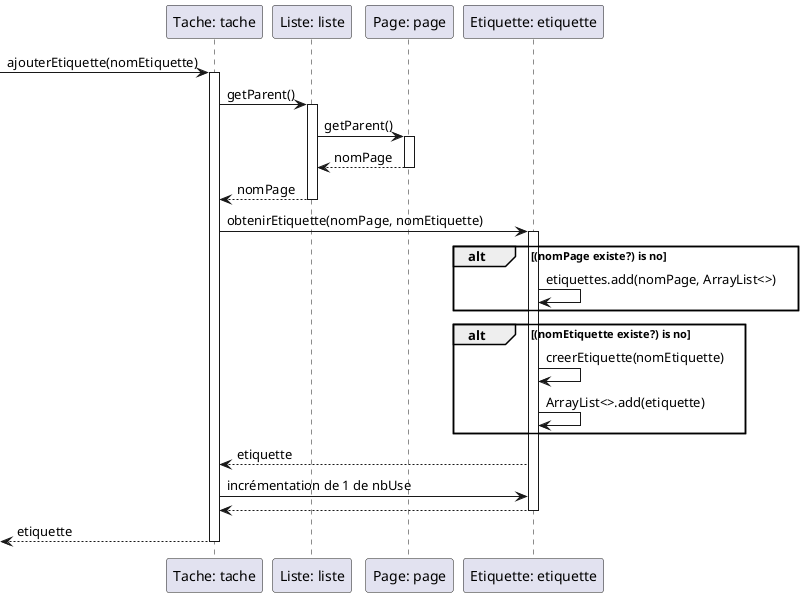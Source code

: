 @startuml
participant "Tache: tache" as T1
participant "Liste: liste" as L1
participant "Page: page" as P1
participant "Etiquette: etiquette" as E1


-> T1 : ajouterEtiquette(nomEtiquette)
activate T1
T1 -> L1 : getParent()
activate L1
L1 -> P1 : getParent()
activate P1
L1 <-- P1 : nomPage
deactivate P1
T1 <-- L1 : nomPage
deactivate L1
T1 -> E1 : obtenirEtiquette(nomPage, nomEtiquette)
activate E1
alt (nomPage existe?) is no
    E1 -> E1 : etiquettes.add(nomPage, ArrayList<>)
end
alt (nomEtiquette existe?) is no
      E1 -> E1 : creerEtiquette(nomEtiquette)
      E1 -> E1 : ArrayList<>.add(etiquette)
end
T1 <-- E1 : etiquette
T1 -> E1 : incrémentation de 1 de nbUse
T1 <-- E1:
deactivate E1
<-- T1 : etiquette
deactivate T1

@enduml